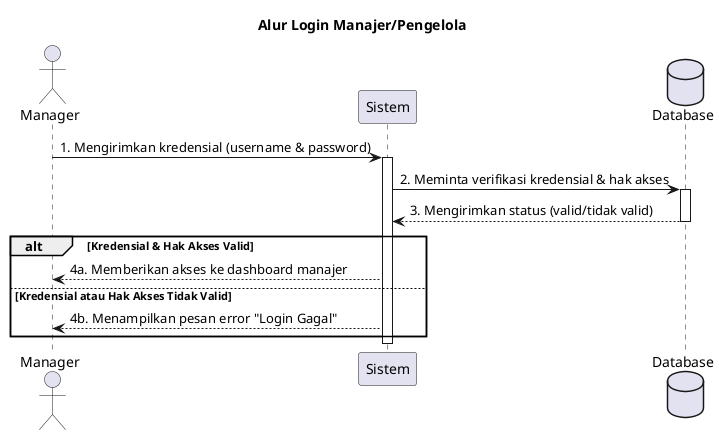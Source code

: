 @startuml
' //===== Konfigurasi Tampilan (Opsional) =====//
' skinparam actorStyle awesome
' skinparam sequenceParticipant underline
' skinparam sequenceArrowingStyle open

' //===== Definisi Aktor & Partisipan =====//
actor Manager
participant "Sistem" as System
database "Database" as DB

' //===== Alur Diagram =====//
title Alur Login Manajer/Pengelola

Manager -> System : 1. Mengirimkan kredensial (username & password)
activate System

System -> DB : 2. Meminta verifikasi kredensial & hak akses
activate DB
DB --> System : 3. Mengirimkan status (valid/tidak valid)
deactivate DB

alt Kredensial & Hak Akses Valid
    System --> Manager : 4a. Memberikan akses ke dashboard manajer
else Kredensial atau Hak Akses Tidak Valid
    System --> Manager : 4b. Menampilkan pesan error "Login Gagal"
end

deactivate System

@enduml